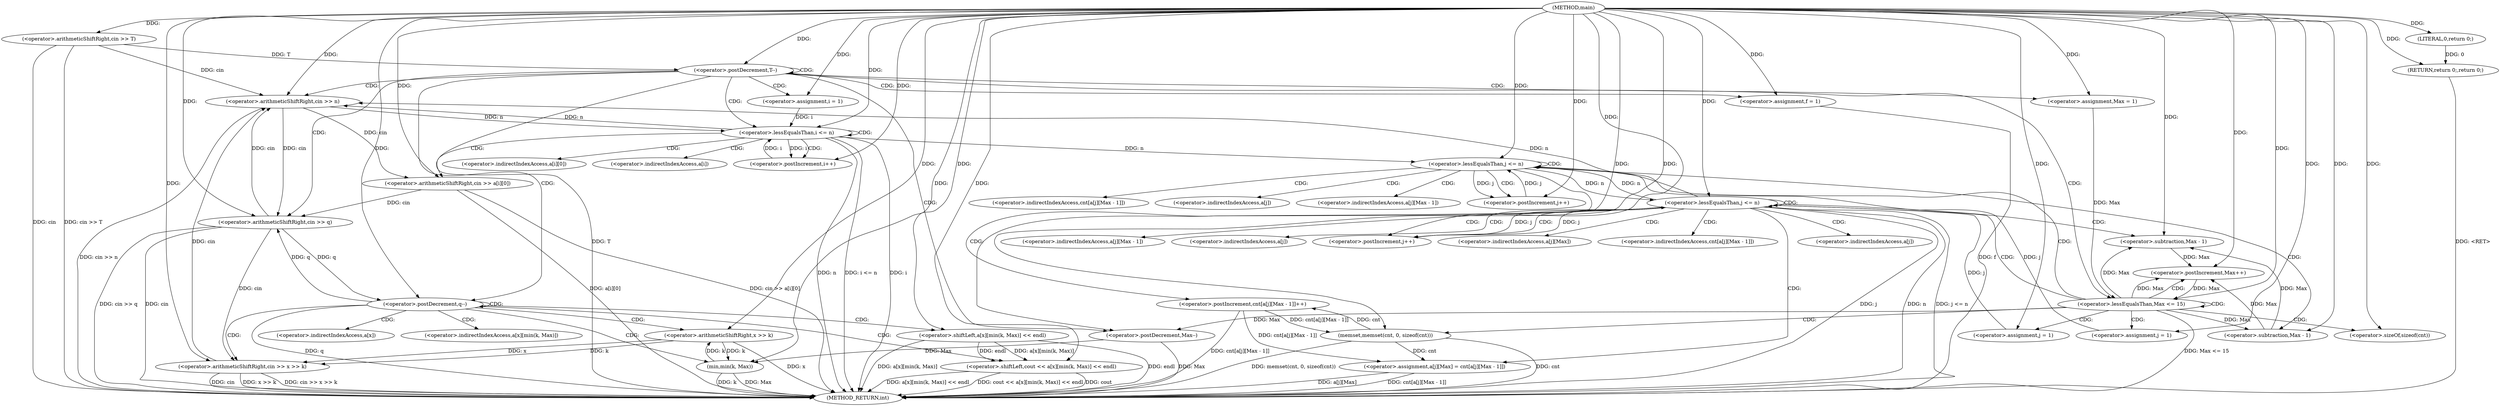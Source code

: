 digraph "main" {  
"1000101" [label = "(METHOD,main)" ]
"1000227" [label = "(METHOD_RETURN,int)" ]
"1000104" [label = "(<operator>.arithmeticShiftRight,cin >> T)" ]
"1000225" [label = "(RETURN,return 0;,return 0;)" ]
"1000108" [label = "(<operator>.postDecrement,T--)" ]
"1000226" [label = "(LITERAL,0,return 0;)" ]
"1000113" [label = "(<operator>.arithmeticShiftRight,cin >> n)" ]
"1000135" [label = "(<operator>.assignment,f = 1)" ]
"1000198" [label = "(<operator>.postDecrement,Max--)" ]
"1000200" [label = "(<operator>.arithmeticShiftRight,cin >> q)" ]
"1000118" [label = "(<operator>.assignment,i = 1)" ]
"1000121" [label = "(<operator>.lessEqualsThan,i <= n)" ]
"1000124" [label = "(<operator>.postIncrement,i++)" ]
"1000126" [label = "(<operator>.arithmeticShiftRight,cin >> a[i][0])" ]
"1000139" [label = "(<operator>.assignment,Max = 1)" ]
"1000142" [label = "(<operator>.lessEqualsThan,Max <= 15)" ]
"1000145" [label = "(<operator>.postIncrement,Max++)" ]
"1000206" [label = "(<operator>.postDecrement,q--)" ]
"1000148" [label = "(memset,memset(cnt, 0, sizeof(cnt)))" ]
"1000209" [label = "(<operator>.arithmeticShiftRight,cin >> x >> k)" ]
"1000214" [label = "(<operator>.shiftLeft,cout << a[x][min(k, Max)] << endl)" ]
"1000155" [label = "(<operator>.assignment,j = 1)" ]
"1000158" [label = "(<operator>.lessEqualsThan,j <= n)" ]
"1000161" [label = "(<operator>.postIncrement,j++)" ]
"1000163" [label = "(<operator>.postIncrement,cnt[a[j][Max - 1]]++)" ]
"1000175" [label = "(<operator>.assignment,j = 1)" ]
"1000178" [label = "(<operator>.lessEqualsThan,j <= n)" ]
"1000181" [label = "(<operator>.postIncrement,j++)" ]
"1000183" [label = "(<operator>.assignment,a[j][Max] = cnt[a[j][Max - 1]])" ]
"1000151" [label = "(<operator>.sizeOf,sizeof(cnt))" ]
"1000211" [label = "(<operator>.arithmeticShiftRight,x >> k)" ]
"1000216" [label = "(<operator>.shiftLeft,a[x][min(k, Max)] << endl)" ]
"1000221" [label = "(min,min(k, Max))" ]
"1000170" [label = "(<operator>.subtraction,Max - 1)" ]
"1000195" [label = "(<operator>.subtraction,Max - 1)" ]
"1000128" [label = "(<operator>.indirectIndexAccess,a[i][0])" ]
"1000129" [label = "(<operator>.indirectIndexAccess,a[i])" ]
"1000164" [label = "(<operator>.indirectIndexAccess,cnt[a[j][Max - 1]])" ]
"1000184" [label = "(<operator>.indirectIndexAccess,a[j][Max])" ]
"1000189" [label = "(<operator>.indirectIndexAccess,cnt[a[j][Max - 1]])" ]
"1000217" [label = "(<operator>.indirectIndexAccess,a[x][min(k, Max)])" ]
"1000166" [label = "(<operator>.indirectIndexAccess,a[j][Max - 1])" ]
"1000185" [label = "(<operator>.indirectIndexAccess,a[j])" ]
"1000191" [label = "(<operator>.indirectIndexAccess,a[j][Max - 1])" ]
"1000218" [label = "(<operator>.indirectIndexAccess,a[x])" ]
"1000167" [label = "(<operator>.indirectIndexAccess,a[j])" ]
"1000192" [label = "(<operator>.indirectIndexAccess,a[j])" ]
  "1000104" -> "1000227"  [ label = "DDG: cin"] 
  "1000104" -> "1000227"  [ label = "DDG: cin >> T"] 
  "1000108" -> "1000227"  [ label = "DDG: T"] 
  "1000113" -> "1000227"  [ label = "DDG: cin >> n"] 
  "1000121" -> "1000227"  [ label = "DDG: i"] 
  "1000121" -> "1000227"  [ label = "DDG: n"] 
  "1000121" -> "1000227"  [ label = "DDG: i <= n"] 
  "1000135" -> "1000227"  [ label = "DDG: f"] 
  "1000142" -> "1000227"  [ label = "DDG: Max <= 15"] 
  "1000198" -> "1000227"  [ label = "DDG: Max"] 
  "1000200" -> "1000227"  [ label = "DDG: cin"] 
  "1000200" -> "1000227"  [ label = "DDG: cin >> q"] 
  "1000206" -> "1000227"  [ label = "DDG: q"] 
  "1000209" -> "1000227"  [ label = "DDG: cin"] 
  "1000211" -> "1000227"  [ label = "DDG: x"] 
  "1000209" -> "1000227"  [ label = "DDG: x >> k"] 
  "1000209" -> "1000227"  [ label = "DDG: cin >> x >> k"] 
  "1000221" -> "1000227"  [ label = "DDG: k"] 
  "1000221" -> "1000227"  [ label = "DDG: Max"] 
  "1000216" -> "1000227"  [ label = "DDG: a[x][min(k, Max)]"] 
  "1000214" -> "1000227"  [ label = "DDG: a[x][min(k, Max)] << endl"] 
  "1000214" -> "1000227"  [ label = "DDG: cout << a[x][min(k, Max)] << endl"] 
  "1000148" -> "1000227"  [ label = "DDG: cnt"] 
  "1000148" -> "1000227"  [ label = "DDG: memset(cnt, 0, sizeof(cnt))"] 
  "1000178" -> "1000227"  [ label = "DDG: j"] 
  "1000178" -> "1000227"  [ label = "DDG: n"] 
  "1000178" -> "1000227"  [ label = "DDG: j <= n"] 
  "1000183" -> "1000227"  [ label = "DDG: a[j][Max]"] 
  "1000183" -> "1000227"  [ label = "DDG: cnt[a[j][Max - 1]]"] 
  "1000163" -> "1000227"  [ label = "DDG: cnt[a[j][Max - 1]]"] 
  "1000126" -> "1000227"  [ label = "DDG: a[i][0]"] 
  "1000126" -> "1000227"  [ label = "DDG: cin >> a[i][0]"] 
  "1000225" -> "1000227"  [ label = "DDG: <RET>"] 
  "1000214" -> "1000227"  [ label = "DDG: cout"] 
  "1000216" -> "1000227"  [ label = "DDG: endl"] 
  "1000226" -> "1000225"  [ label = "DDG: 0"] 
  "1000101" -> "1000225"  [ label = "DDG: "] 
  "1000101" -> "1000104"  [ label = "DDG: "] 
  "1000101" -> "1000226"  [ label = "DDG: "] 
  "1000104" -> "1000108"  [ label = "DDG: T"] 
  "1000101" -> "1000108"  [ label = "DDG: "] 
  "1000101" -> "1000135"  [ label = "DDG: "] 
  "1000104" -> "1000113"  [ label = "DDG: cin"] 
  "1000200" -> "1000113"  [ label = "DDG: cin"] 
  "1000209" -> "1000113"  [ label = "DDG: cin"] 
  "1000101" -> "1000113"  [ label = "DDG: "] 
  "1000121" -> "1000113"  [ label = "DDG: n"] 
  "1000178" -> "1000113"  [ label = "DDG: n"] 
  "1000101" -> "1000118"  [ label = "DDG: "] 
  "1000101" -> "1000139"  [ label = "DDG: "] 
  "1000142" -> "1000198"  [ label = "DDG: Max"] 
  "1000101" -> "1000198"  [ label = "DDG: "] 
  "1000113" -> "1000200"  [ label = "DDG: cin"] 
  "1000126" -> "1000200"  [ label = "DDG: cin"] 
  "1000101" -> "1000200"  [ label = "DDG: "] 
  "1000206" -> "1000200"  [ label = "DDG: q"] 
  "1000118" -> "1000121"  [ label = "DDG: i"] 
  "1000124" -> "1000121"  [ label = "DDG: i"] 
  "1000101" -> "1000121"  [ label = "DDG: "] 
  "1000113" -> "1000121"  [ label = "DDG: n"] 
  "1000121" -> "1000124"  [ label = "DDG: i"] 
  "1000101" -> "1000124"  [ label = "DDG: "] 
  "1000113" -> "1000126"  [ label = "DDG: cin"] 
  "1000101" -> "1000126"  [ label = "DDG: "] 
  "1000139" -> "1000142"  [ label = "DDG: Max"] 
  "1000145" -> "1000142"  [ label = "DDG: Max"] 
  "1000101" -> "1000142"  [ label = "DDG: "] 
  "1000142" -> "1000145"  [ label = "DDG: Max"] 
  "1000195" -> "1000145"  [ label = "DDG: Max"] 
  "1000170" -> "1000145"  [ label = "DDG: Max"] 
  "1000101" -> "1000145"  [ label = "DDG: "] 
  "1000200" -> "1000206"  [ label = "DDG: q"] 
  "1000101" -> "1000206"  [ label = "DDG: "] 
  "1000163" -> "1000148"  [ label = "DDG: cnt[a[j][Max - 1]]"] 
  "1000101" -> "1000148"  [ label = "DDG: "] 
  "1000101" -> "1000155"  [ label = "DDG: "] 
  "1000101" -> "1000175"  [ label = "DDG: "] 
  "1000148" -> "1000183"  [ label = "DDG: cnt"] 
  "1000163" -> "1000183"  [ label = "DDG: cnt[a[j][Max - 1]]"] 
  "1000200" -> "1000209"  [ label = "DDG: cin"] 
  "1000101" -> "1000209"  [ label = "DDG: "] 
  "1000211" -> "1000209"  [ label = "DDG: x"] 
  "1000211" -> "1000209"  [ label = "DDG: k"] 
  "1000101" -> "1000214"  [ label = "DDG: "] 
  "1000216" -> "1000214"  [ label = "DDG: endl"] 
  "1000216" -> "1000214"  [ label = "DDG: a[x][min(k, Max)]"] 
  "1000101" -> "1000151"  [ label = "DDG: "] 
  "1000155" -> "1000158"  [ label = "DDG: j"] 
  "1000161" -> "1000158"  [ label = "DDG: j"] 
  "1000101" -> "1000158"  [ label = "DDG: "] 
  "1000121" -> "1000158"  [ label = "DDG: n"] 
  "1000178" -> "1000158"  [ label = "DDG: n"] 
  "1000158" -> "1000161"  [ label = "DDG: j"] 
  "1000101" -> "1000161"  [ label = "DDG: "] 
  "1000148" -> "1000163"  [ label = "DDG: cnt"] 
  "1000175" -> "1000178"  [ label = "DDG: j"] 
  "1000181" -> "1000178"  [ label = "DDG: j"] 
  "1000101" -> "1000178"  [ label = "DDG: "] 
  "1000158" -> "1000178"  [ label = "DDG: n"] 
  "1000178" -> "1000181"  [ label = "DDG: j"] 
  "1000101" -> "1000181"  [ label = "DDG: "] 
  "1000101" -> "1000211"  [ label = "DDG: "] 
  "1000221" -> "1000211"  [ label = "DDG: k"] 
  "1000101" -> "1000216"  [ label = "DDG: "] 
  "1000211" -> "1000221"  [ label = "DDG: k"] 
  "1000101" -> "1000221"  [ label = "DDG: "] 
  "1000198" -> "1000221"  [ label = "DDG: Max"] 
  "1000142" -> "1000170"  [ label = "DDG: Max"] 
  "1000101" -> "1000170"  [ label = "DDG: "] 
  "1000142" -> "1000195"  [ label = "DDG: Max"] 
  "1000170" -> "1000195"  [ label = "DDG: Max"] 
  "1000101" -> "1000195"  [ label = "DDG: "] 
  "1000108" -> "1000200"  [ label = "CDG: "] 
  "1000108" -> "1000142"  [ label = "CDG: "] 
  "1000108" -> "1000139"  [ label = "CDG: "] 
  "1000108" -> "1000206"  [ label = "CDG: "] 
  "1000108" -> "1000198"  [ label = "CDG: "] 
  "1000108" -> "1000135"  [ label = "CDG: "] 
  "1000108" -> "1000118"  [ label = "CDG: "] 
  "1000108" -> "1000121"  [ label = "CDG: "] 
  "1000108" -> "1000113"  [ label = "CDG: "] 
  "1000108" -> "1000108"  [ label = "CDG: "] 
  "1000121" -> "1000128"  [ label = "CDG: "] 
  "1000121" -> "1000126"  [ label = "CDG: "] 
  "1000121" -> "1000121"  [ label = "CDG: "] 
  "1000121" -> "1000129"  [ label = "CDG: "] 
  "1000121" -> "1000124"  [ label = "CDG: "] 
  "1000142" -> "1000142"  [ label = "CDG: "] 
  "1000142" -> "1000148"  [ label = "CDG: "] 
  "1000142" -> "1000175"  [ label = "CDG: "] 
  "1000142" -> "1000151"  [ label = "CDG: "] 
  "1000142" -> "1000145"  [ label = "CDG: "] 
  "1000142" -> "1000178"  [ label = "CDG: "] 
  "1000142" -> "1000158"  [ label = "CDG: "] 
  "1000142" -> "1000155"  [ label = "CDG: "] 
  "1000206" -> "1000211"  [ label = "CDG: "] 
  "1000206" -> "1000221"  [ label = "CDG: "] 
  "1000206" -> "1000216"  [ label = "CDG: "] 
  "1000206" -> "1000206"  [ label = "CDG: "] 
  "1000206" -> "1000214"  [ label = "CDG: "] 
  "1000206" -> "1000217"  [ label = "CDG: "] 
  "1000206" -> "1000218"  [ label = "CDG: "] 
  "1000206" -> "1000209"  [ label = "CDG: "] 
  "1000158" -> "1000164"  [ label = "CDG: "] 
  "1000158" -> "1000161"  [ label = "CDG: "] 
  "1000158" -> "1000166"  [ label = "CDG: "] 
  "1000158" -> "1000167"  [ label = "CDG: "] 
  "1000158" -> "1000163"  [ label = "CDG: "] 
  "1000158" -> "1000158"  [ label = "CDG: "] 
  "1000158" -> "1000170"  [ label = "CDG: "] 
  "1000178" -> "1000191"  [ label = "CDG: "] 
  "1000178" -> "1000183"  [ label = "CDG: "] 
  "1000178" -> "1000192"  [ label = "CDG: "] 
  "1000178" -> "1000185"  [ label = "CDG: "] 
  "1000178" -> "1000195"  [ label = "CDG: "] 
  "1000178" -> "1000189"  [ label = "CDG: "] 
  "1000178" -> "1000178"  [ label = "CDG: "] 
  "1000178" -> "1000184"  [ label = "CDG: "] 
  "1000178" -> "1000181"  [ label = "CDG: "] 
}
